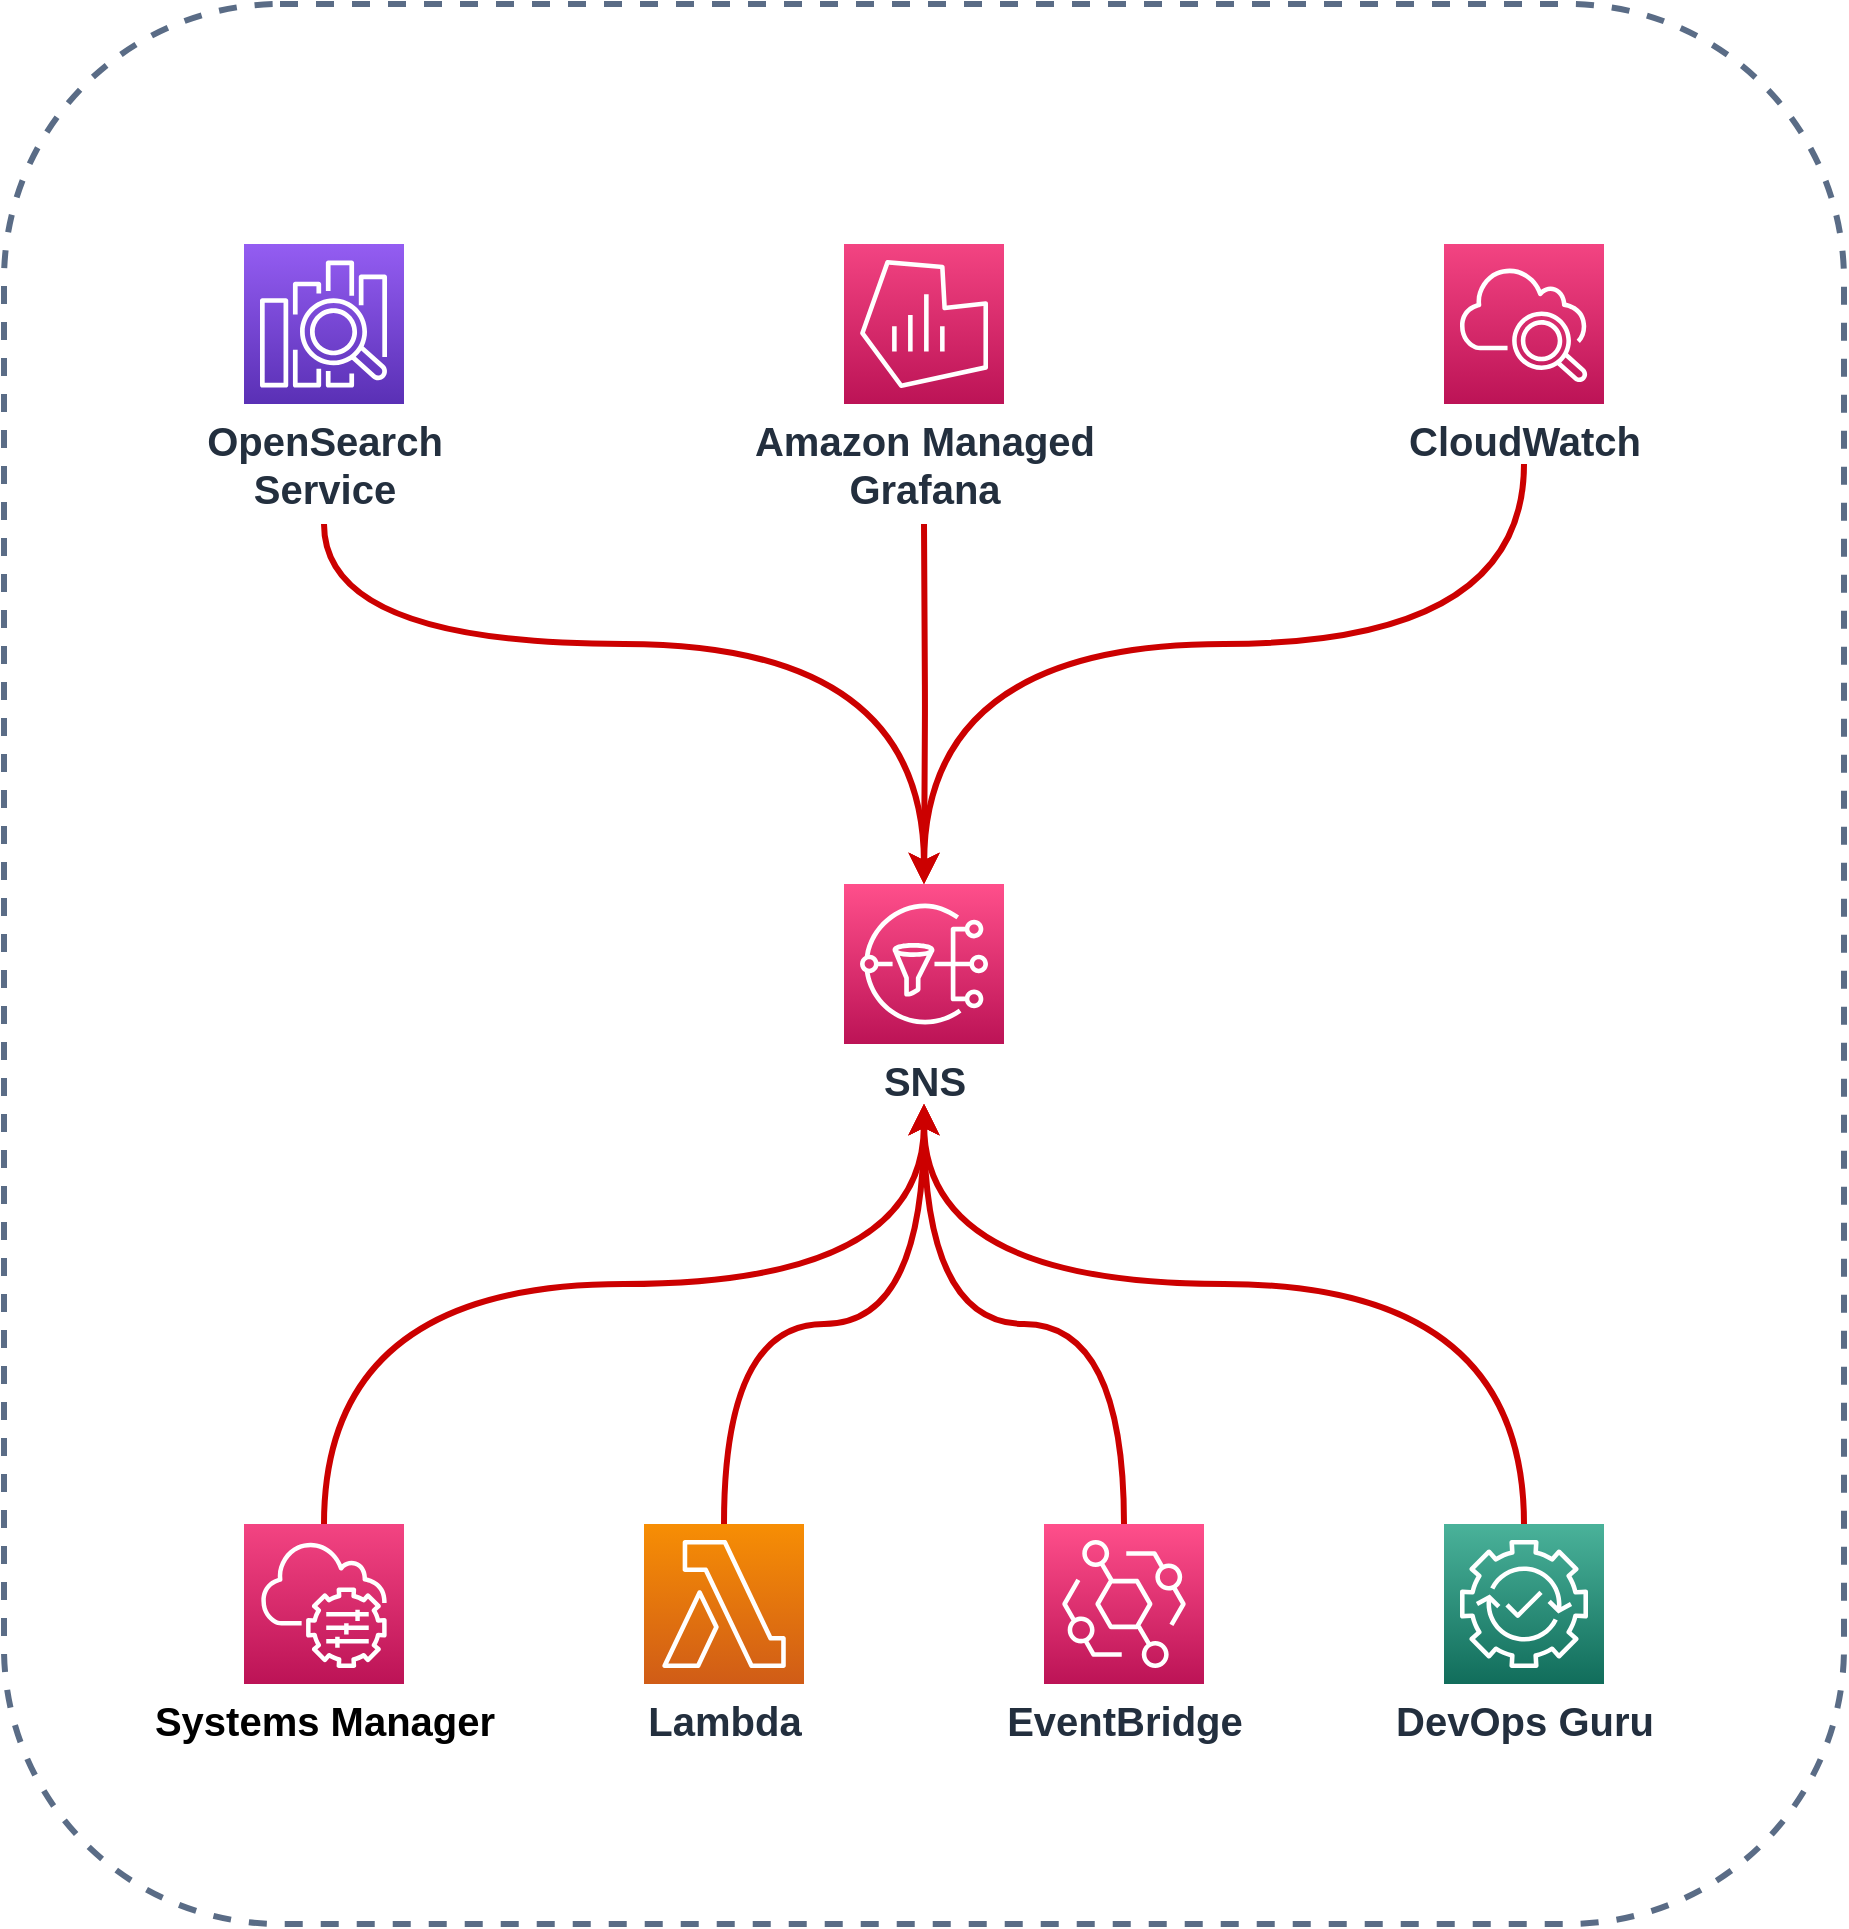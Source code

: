 <mxfile version="20.3.0" type="device"><diagram id="Ht1M8jgEwFfnCIfOTk4-" name="Page-1"><mxGraphModel dx="1815" dy="1908" grid="1" gridSize="10" guides="1" tooltips="1" connect="1" arrows="1" fold="1" page="0" pageScale="1" pageWidth="1169" pageHeight="827" math="0" shadow="0"><root><mxCell id="0"/><mxCell id="1" parent="0"/><mxCell id="cc7G5hZSBUmMoBWeW9e7-2" value="" style="fillColor=none;strokeColor=#5A6C86;verticalAlign=top;fontStyle=0;fontColor=#000000;fontSize=35;strokeWidth=3;rounded=1;fillStyle=dashed;dashed=1;" parent="1" vertex="1"><mxGeometry x="480" y="-160" width="920" height="960" as="geometry"/></mxCell><mxCell id="cc7G5hZSBUmMoBWeW9e7-6" style="edgeStyle=orthogonalEdgeStyle;orthogonalLoop=1;jettySize=auto;html=1;exitX=0.5;exitY=0;exitDx=0;exitDy=0;exitPerimeter=0;strokeColor=#CC0000;strokeWidth=3;curved=1;" parent="1" source="cc7G5hZSBUmMoBWeW9e7-7" edge="1"><mxGeometry relative="1" as="geometry"><mxPoint x="940" y="390" as="targetPoint"/><Array as="points"><mxPoint x="1040" y="500"/><mxPoint x="940" y="500"/></Array></mxGeometry></mxCell><mxCell id="cc7G5hZSBUmMoBWeW9e7-7" value="EventBridge" style="sketch=0;points=[[0,0,0],[0.25,0,0],[0.5,0,0],[0.75,0,0],[1,0,0],[0,1,0],[0.25,1,0],[0.5,1,0],[0.75,1,0],[1,1,0],[0,0.25,0],[0,0.5,0],[0,0.75,0],[1,0.25,0],[1,0.5,0],[1,0.75,0]];outlineConnect=0;fontColor=#232F3E;gradientColor=#FF4F8B;gradientDirection=north;fillColor=#BC1356;strokeColor=#ffffff;dashed=0;verticalLabelPosition=bottom;verticalAlign=top;align=center;html=1;fontSize=20;fontStyle=1;aspect=fixed;shape=mxgraph.aws4.resourceIcon;resIcon=mxgraph.aws4.eventbridge;strokeWidth=3;" parent="1" vertex="1"><mxGeometry x="1000" y="600.0" width="80" height="80" as="geometry"/></mxCell><mxCell id="cc7G5hZSBUmMoBWeW9e7-8" style="edgeStyle=orthogonalEdgeStyle;orthogonalLoop=1;jettySize=auto;html=1;exitX=0.5;exitY=0;exitDx=0;exitDy=0;exitPerimeter=0;strokeColor=#CC0000;strokeWidth=3;fontSize=20;endArrow=classic;endFill=1;curved=1;" parent="1" source="cc7G5hZSBUmMoBWeW9e7-9" edge="1"><mxGeometry relative="1" as="geometry"><mxPoint x="940" y="390" as="targetPoint"/><Array as="points"><mxPoint x="840" y="500"/><mxPoint x="940" y="500"/></Array></mxGeometry></mxCell><mxCell id="cc7G5hZSBUmMoBWeW9e7-9" value="Lambda" style="sketch=0;points=[[0,0,0],[0.25,0,0],[0.5,0,0],[0.75,0,0],[1,0,0],[0,1,0],[0.25,1,0],[0.5,1,0],[0.75,1,0],[1,1,0],[0,0.25,0],[0,0.5,0],[0,0.75,0],[1,0.25,0],[1,0.5,0],[1,0.75,0]];outlineConnect=0;fontColor=#232F3E;gradientColor=#F78E04;gradientDirection=north;fillColor=#D05C17;strokeColor=#ffffff;dashed=0;verticalLabelPosition=bottom;verticalAlign=top;align=center;html=1;fontSize=20;fontStyle=1;aspect=fixed;shape=mxgraph.aws4.resourceIcon;resIcon=mxgraph.aws4.lambda;strokeWidth=3;" parent="1" vertex="1"><mxGeometry x="800.0" y="600" width="80" height="80" as="geometry"/></mxCell><mxCell id="cc7G5hZSBUmMoBWeW9e7-11" value="SNS" style="sketch=0;points=[[0,0,0],[0.25,0,0],[0.5,0,0],[0.75,0,0],[1,0,0],[0,1,0],[0.25,1,0],[0.5,1,0],[0.75,1,0],[1,1,0],[0,0.25,0],[0,0.5,0],[0,0.75,0],[1,0.25,0],[1,0.5,0],[1,0.75,0]];outlineConnect=0;fontColor=#232F3E;gradientColor=#FF4F8B;gradientDirection=north;fillColor=#BC1356;strokeColor=#ffffff;dashed=0;verticalLabelPosition=bottom;verticalAlign=top;align=center;html=1;fontSize=20;fontStyle=1;aspect=fixed;shape=mxgraph.aws4.resourceIcon;resIcon=mxgraph.aws4.sns;strokeWidth=3;" parent="1" vertex="1"><mxGeometry x="900" y="280.0" width="80" height="80" as="geometry"/></mxCell><mxCell id="cc7G5hZSBUmMoBWeW9e7-12" style="edgeStyle=orthogonalEdgeStyle;orthogonalLoop=1;jettySize=auto;html=1;exitX=0.5;exitY=0;exitDx=0;exitDy=0;exitPerimeter=0;strokeColor=#CC0000;strokeWidth=3;fontSize=20;endArrow=classic;endFill=1;curved=1;" parent="1" source="cc7G5hZSBUmMoBWeW9e7-13" edge="1"><mxGeometry relative="1" as="geometry"><mxPoint x="940" y="390" as="targetPoint"/><Array as="points"><mxPoint x="640" y="480"/><mxPoint x="940" y="480"/></Array></mxGeometry></mxCell><mxCell id="cc7G5hZSBUmMoBWeW9e7-13" value="&lt;span style=&quot;color: rgb(0, 0, 0); font-size: 20px;&quot;&gt;Systems Manager&lt;/span&gt;" style="sketch=0;points=[[0,0,0],[0.25,0,0],[0.5,0,0],[0.75,0,0],[1,0,0],[0,1,0],[0.25,1,0],[0.5,1,0],[0.75,1,0],[1,1,0],[0,0.25,0],[0,0.5,0],[0,0.75,0],[1,0.25,0],[1,0.5,0],[1,0.75,0]];points=[[0,0,0],[0.25,0,0],[0.5,0,0],[0.75,0,0],[1,0,0],[0,1,0],[0.25,1,0],[0.5,1,0],[0.75,1,0],[1,1,0],[0,0.25,0],[0,0.5,0],[0,0.75,0],[1,0.25,0],[1,0.5,0],[1,0.75,0]];outlineConnect=0;fontColor=#232F3E;gradientColor=#F34482;gradientDirection=north;fillColor=#BC1356;strokeColor=#ffffff;dashed=0;verticalLabelPosition=bottom;verticalAlign=top;align=center;html=1;fontSize=15;fontStyle=1;aspect=fixed;shape=mxgraph.aws4.resourceIcon;resIcon=mxgraph.aws4.systems_manager;strokeWidth=3;" parent="1" vertex="1"><mxGeometry x="600.0" y="600" width="80" height="80" as="geometry"/></mxCell><mxCell id="-OAwgPcOMMqnXnwjvALu-8" style="edgeStyle=orthogonalEdgeStyle;rounded=1;orthogonalLoop=1;jettySize=auto;html=1;entryX=0.5;entryY=0;entryDx=0;entryDy=0;entryPerimeter=0;strokeColor=#CC0000;strokeWidth=3;" parent="1" target="cc7G5hZSBUmMoBWeW9e7-11" edge="1"><mxGeometry relative="1" as="geometry"><mxPoint x="940" y="100" as="sourcePoint"/></mxGeometry></mxCell><mxCell id="-OAwgPcOMMqnXnwjvALu-1" value="Amazon Managed&lt;br style=&quot;font-size: 20px;&quot;&gt;Grafana" style="sketch=0;points=[[0,0,0],[0.25,0,0],[0.5,0,0],[0.75,0,0],[1,0,0],[0,1,0],[0.25,1,0],[0.5,1,0],[0.75,1,0],[1,1,0],[0,0.25,0],[0,0.5,0],[0,0.75,0],[1,0.25,0],[1,0.5,0],[1,0.75,0]];points=[[0,0,0],[0.25,0,0],[0.5,0,0],[0.75,0,0],[1,0,0],[0,1,0],[0.25,1,0],[0.5,1,0],[0.75,1,0],[1,1,0],[0,0.25,0],[0,0.5,0],[0,0.75,0],[1,0.25,0],[1,0.5,0],[1,0.75,0]];outlineConnect=0;fontColor=#232F3E;gradientColor=#F34482;gradientDirection=north;fillColor=#BC1356;strokeColor=#ffffff;dashed=0;verticalLabelPosition=bottom;verticalAlign=top;align=center;html=1;fontSize=20;fontStyle=1;aspect=fixed;shape=mxgraph.aws4.resourceIcon;resIcon=mxgraph.aws4.managed_service_for_grafana;strokeWidth=3;direction=east;" parent="1" vertex="1"><mxGeometry x="900" y="-40" width="80" height="80" as="geometry"/></mxCell><mxCell id="-OAwgPcOMMqnXnwjvALu-9" style="edgeStyle=orthogonalEdgeStyle;orthogonalLoop=1;jettySize=auto;html=1;strokeColor=#CC0000;strokeWidth=3;curved=1;" parent="1" target="cc7G5hZSBUmMoBWeW9e7-11" edge="1"><mxGeometry relative="1" as="geometry"><mxPoint x="640" y="100" as="sourcePoint"/><Array as="points"><mxPoint x="640" y="160"/><mxPoint x="940" y="160"/></Array></mxGeometry></mxCell><mxCell id="-OAwgPcOMMqnXnwjvALu-2" value="OpenSearch&lt;br&gt;Service&lt;br&gt;" style="sketch=0;points=[[0,0,0],[0.25,0,0],[0.5,0,0],[0.75,0,0],[1,0,0],[0,1,0],[0.25,1,0],[0.5,1,0],[0.75,1,0],[1,1,0],[0,0.25,0],[0,0.5,0],[0,0.75,0],[1,0.25,0],[1,0.5,0],[1,0.75,0]];outlineConnect=0;fontColor=#232F3E;gradientColor=#945DF2;gradientDirection=north;fillColor=#5A30B5;strokeColor=#ffffff;dashed=0;verticalLabelPosition=bottom;verticalAlign=top;align=center;html=1;fontSize=20;fontStyle=1;aspect=fixed;shape=mxgraph.aws4.resourceIcon;resIcon=mxgraph.aws4.elasticsearch_service;strokeWidth=3;direction=east;" parent="1" vertex="1"><mxGeometry x="600" y="-40" width="80" height="80" as="geometry"/></mxCell><mxCell id="-OAwgPcOMMqnXnwjvALu-7" style="edgeStyle=orthogonalEdgeStyle;orthogonalLoop=1;jettySize=auto;html=1;entryX=0.5;entryY=0;entryDx=0;entryDy=0;entryPerimeter=0;strokeColor=#CC0000;strokeWidth=3;curved=1;" parent="1" target="cc7G5hZSBUmMoBWeW9e7-11" edge="1"><mxGeometry relative="1" as="geometry"><mxPoint x="1240" y="70" as="sourcePoint"/><Array as="points"><mxPoint x="1240" y="160"/><mxPoint x="940" y="160"/></Array></mxGeometry></mxCell><mxCell id="-OAwgPcOMMqnXnwjvALu-3" value="CloudWatch" style="sketch=0;points=[[0,0,0],[0.25,0,0],[0.5,0,0],[0.75,0,0],[1,0,0],[0,1,0],[0.25,1,0],[0.5,1,0],[0.75,1,0],[1,1,0],[0,0.25,0],[0,0.5,0],[0,0.75,0],[1,0.25,0],[1,0.5,0],[1,0.75,0]];points=[[0,0,0],[0.25,0,0],[0.5,0,0],[0.75,0,0],[1,0,0],[0,1,0],[0.25,1,0],[0.5,1,0],[0.75,1,0],[1,1,0],[0,0.25,0],[0,0.5,0],[0,0.75,0],[1,0.25,0],[1,0.5,0],[1,0.75,0]];outlineConnect=0;fontColor=#232F3E;gradientColor=#F34482;gradientDirection=north;fillColor=#BC1356;strokeColor=#ffffff;dashed=0;verticalLabelPosition=bottom;verticalAlign=top;align=center;html=1;fontSize=20;fontStyle=1;aspect=fixed;shape=mxgraph.aws4.resourceIcon;resIcon=mxgraph.aws4.cloudwatch_2;strokeWidth=3;direction=east;" parent="1" vertex="1"><mxGeometry x="1200" y="-40" width="80" height="80" as="geometry"/></mxCell><mxCell id="LnZWzqCeRSrACgPsX788-3" style="edgeStyle=orthogonalEdgeStyle;orthogonalLoop=1;jettySize=auto;html=1;exitX=0.5;exitY=0;exitDx=0;exitDy=0;exitPerimeter=0;strokeColor=#CC0000;strokeWidth=3;curved=1;" parent="1" source="LnZWzqCeRSrACgPsX788-2" edge="1"><mxGeometry relative="1" as="geometry"><mxPoint x="940" y="390" as="targetPoint"/><Array as="points"><mxPoint x="1240" y="480"/><mxPoint x="940" y="480"/></Array></mxGeometry></mxCell><mxCell id="LnZWzqCeRSrACgPsX788-2" value="DevOps Guru" style="sketch=0;points=[[0,0,0],[0.25,0,0],[0.5,0,0],[0.75,0,0],[1,0,0],[0,1,0],[0.25,1,0],[0.5,1,0],[0.75,1,0],[1,1,0],[0,0.25,0],[0,0.5,0],[0,0.75,0],[1,0.25,0],[1,0.5,0],[1,0.75,0]];outlineConnect=0;fontColor=#232F3E;gradientColor=#4AB29A;gradientDirection=north;fillColor=#116D5B;strokeColor=#ffffff;dashed=0;verticalLabelPosition=bottom;verticalAlign=top;align=center;html=1;fontSize=20;fontStyle=1;aspect=fixed;shape=mxgraph.aws4.resourceIcon;resIcon=mxgraph.aws4.devops_guru;labelBackgroundColor=none;" parent="1" vertex="1"><mxGeometry x="1200" y="600" width="80" height="80" as="geometry"/></mxCell></root></mxGraphModel></diagram></mxfile>